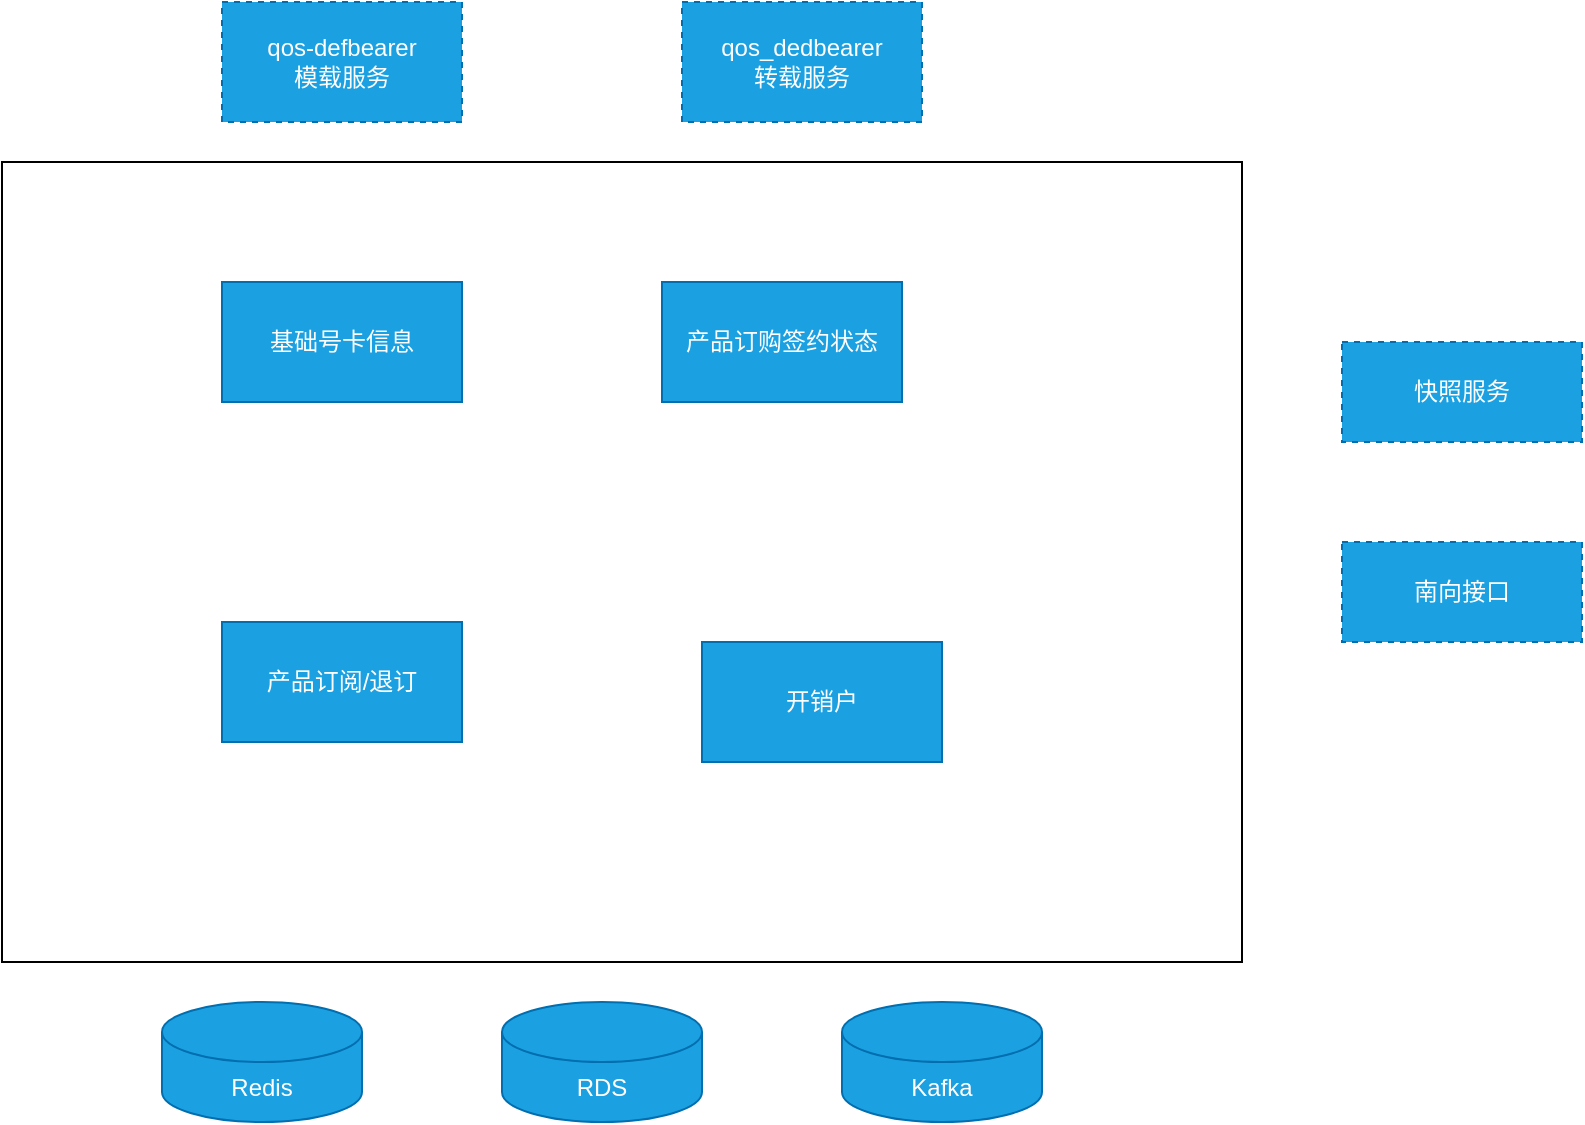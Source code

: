 <mxfile version="24.2.9" type="github">
  <diagram name="第 1 页" id="vHzkgMf0wJ4ms2OyE3ko">
    <mxGraphModel dx="1050" dy="530" grid="1" gridSize="10" guides="1" tooltips="1" connect="1" arrows="1" fold="1" page="1" pageScale="1" pageWidth="827" pageHeight="1169" math="0" shadow="0">
      <root>
        <mxCell id="0" />
        <mxCell id="1" parent="0" />
        <mxCell id="suGTHNGtJHfqIybDbFEz-1" value="&lt;div&gt;qos-defbearer&lt;/div&gt;&lt;div&gt;模载服务&lt;/div&gt;" style="rounded=0;whiteSpace=wrap;html=1;fillColor=#1ba1e2;strokeColor=#006EAF;fontColor=#ffffff;dashed=1;" vertex="1" parent="1">
          <mxGeometry x="260" y="170" width="120" height="60" as="geometry" />
        </mxCell>
        <mxCell id="suGTHNGtJHfqIybDbFEz-2" value="&lt;div&gt;qos_dedbearer&lt;br&gt;&lt;/div&gt;&lt;div&gt;转载服务&lt;/div&gt;" style="rounded=0;whiteSpace=wrap;html=1;fillColor=#1ba1e2;strokeColor=#006EAF;fontColor=#ffffff;dashed=1;" vertex="1" parent="1">
          <mxGeometry x="490" y="170" width="120" height="60" as="geometry" />
        </mxCell>
        <mxCell id="suGTHNGtJHfqIybDbFEz-3" value="Redis" style="shape=cylinder3;whiteSpace=wrap;html=1;boundedLbl=1;backgroundOutline=1;size=15;fillColor=#1ba1e2;fontColor=#ffffff;strokeColor=#006EAF;" vertex="1" parent="1">
          <mxGeometry x="230" y="670" width="100" height="60" as="geometry" />
        </mxCell>
        <mxCell id="suGTHNGtJHfqIybDbFEz-6" value="RDS" style="shape=cylinder3;whiteSpace=wrap;html=1;boundedLbl=1;backgroundOutline=1;size=15;fillColor=#1ba1e2;fontColor=#ffffff;strokeColor=#006EAF;" vertex="1" parent="1">
          <mxGeometry x="400" y="670" width="100" height="60" as="geometry" />
        </mxCell>
        <mxCell id="suGTHNGtJHfqIybDbFEz-7" value="Kafka" style="shape=cylinder3;whiteSpace=wrap;html=1;boundedLbl=1;backgroundOutline=1;size=15;fillColor=#1ba1e2;fontColor=#ffffff;strokeColor=#006EAF;" vertex="1" parent="1">
          <mxGeometry x="570" y="670" width="100" height="60" as="geometry" />
        </mxCell>
        <mxCell id="suGTHNGtJHfqIybDbFEz-8" value="&lt;div&gt;&lt;span style=&quot;background-color: initial;&quot;&gt;快照服务&lt;/span&gt;&lt;br&gt;&lt;/div&gt;" style="rounded=0;whiteSpace=wrap;html=1;fillColor=#1ba1e2;strokeColor=#006EAF;fontColor=#ffffff;dashed=1;" vertex="1" parent="1">
          <mxGeometry x="820" y="340" width="120" height="50" as="geometry" />
        </mxCell>
        <mxCell id="suGTHNGtJHfqIybDbFEz-9" value="&lt;div&gt;南向接口&lt;/div&gt;" style="rounded=0;whiteSpace=wrap;html=1;fillColor=#1ba1e2;strokeColor=#006EAF;fontColor=#ffffff;dashed=1;" vertex="1" parent="1">
          <mxGeometry x="820" y="440" width="120" height="50" as="geometry" />
        </mxCell>
        <mxCell id="suGTHNGtJHfqIybDbFEz-11" value="" style="rounded=0;whiteSpace=wrap;html=1;" vertex="1" parent="1">
          <mxGeometry x="150" y="250" width="620" height="400" as="geometry" />
        </mxCell>
        <mxCell id="suGTHNGtJHfqIybDbFEz-12" value="基础号卡信息" style="rounded=0;whiteSpace=wrap;html=1;fillColor=#1ba1e2;fontColor=#ffffff;strokeColor=#006EAF;" vertex="1" parent="1">
          <mxGeometry x="260" y="310" width="120" height="60" as="geometry" />
        </mxCell>
        <mxCell id="suGTHNGtJHfqIybDbFEz-13" value="开销户" style="rounded=0;whiteSpace=wrap;html=1;fillColor=#1ba1e2;fontColor=#ffffff;strokeColor=#006EAF;" vertex="1" parent="1">
          <mxGeometry x="500" y="490" width="120" height="60" as="geometry" />
        </mxCell>
        <mxCell id="suGTHNGtJHfqIybDbFEz-14" value="产品订阅/退订" style="rounded=0;whiteSpace=wrap;html=1;fillColor=#1ba1e2;fontColor=#ffffff;strokeColor=#006EAF;" vertex="1" parent="1">
          <mxGeometry x="260" y="480" width="120" height="60" as="geometry" />
        </mxCell>
        <mxCell id="suGTHNGtJHfqIybDbFEz-15" value="产品订购签约状态" style="rounded=0;whiteSpace=wrap;html=1;fillColor=#1ba1e2;fontColor=#ffffff;strokeColor=#006EAF;" vertex="1" parent="1">
          <mxGeometry x="480" y="310" width="120" height="60" as="geometry" />
        </mxCell>
      </root>
    </mxGraphModel>
  </diagram>
</mxfile>
